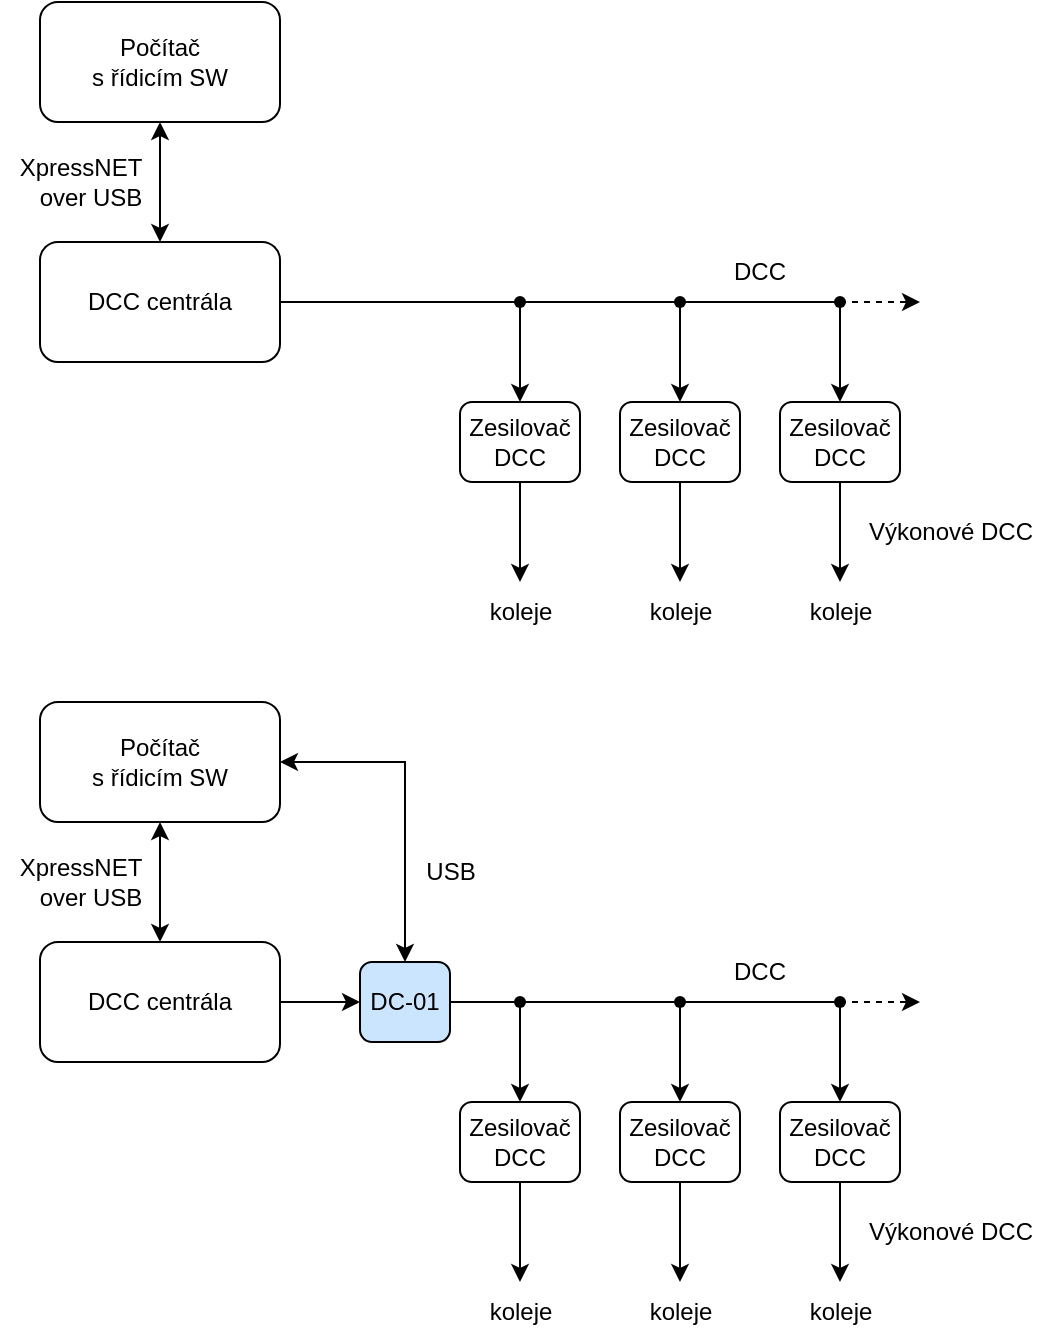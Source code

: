 <mxfile version="21.8.0" type="device">
  <diagram name="Page-1" id="sQ0c4qPULNzPp27wQfzb">
    <mxGraphModel dx="1185" dy="665" grid="1" gridSize="10" guides="1" tooltips="1" connect="1" arrows="1" fold="1" page="1" pageScale="1" pageWidth="850" pageHeight="1100" math="0" shadow="0">
      <root>
        <mxCell id="0" />
        <mxCell id="1" parent="0" />
        <mxCell id="exHqJ65GSTvgVupcXuIs-13" style="edgeStyle=orthogonalEdgeStyle;rounded=0;orthogonalLoop=1;jettySize=auto;html=1;entryX=0.5;entryY=0;entryDx=0;entryDy=0;" edge="1" parent="1" source="exHqJ65GSTvgVupcXuIs-25" target="exHqJ65GSTvgVupcXuIs-2">
          <mxGeometry relative="1" as="geometry" />
        </mxCell>
        <mxCell id="exHqJ65GSTvgVupcXuIs-1" value="DCC centrála" style="rounded=1;whiteSpace=wrap;html=1;" vertex="1" parent="1">
          <mxGeometry x="230" y="510" width="120" height="60" as="geometry" />
        </mxCell>
        <mxCell id="exHqJ65GSTvgVupcXuIs-5" style="edgeStyle=orthogonalEdgeStyle;rounded=0;orthogonalLoop=1;jettySize=auto;html=1;" edge="1" parent="1" source="exHqJ65GSTvgVupcXuIs-2">
          <mxGeometry relative="1" as="geometry">
            <mxPoint x="470" y="680" as="targetPoint" />
          </mxGeometry>
        </mxCell>
        <mxCell id="exHqJ65GSTvgVupcXuIs-2" value="&lt;div&gt;Zesilovač&lt;/div&gt;&lt;div&gt;DCC&lt;br&gt;&lt;/div&gt;" style="rounded=1;whiteSpace=wrap;html=1;" vertex="1" parent="1">
          <mxGeometry x="440" y="590" width="60" height="40" as="geometry" />
        </mxCell>
        <mxCell id="exHqJ65GSTvgVupcXuIs-6" style="edgeStyle=orthogonalEdgeStyle;rounded=0;orthogonalLoop=1;jettySize=auto;html=1;" edge="1" parent="1" source="exHqJ65GSTvgVupcXuIs-3">
          <mxGeometry relative="1" as="geometry">
            <mxPoint x="550" y="680" as="targetPoint" />
          </mxGeometry>
        </mxCell>
        <mxCell id="exHqJ65GSTvgVupcXuIs-3" value="&lt;div&gt;Zesilovač&lt;/div&gt;&lt;div&gt;DCC&lt;br&gt;&lt;/div&gt;" style="rounded=1;whiteSpace=wrap;html=1;" vertex="1" parent="1">
          <mxGeometry x="520" y="590" width="60" height="40" as="geometry" />
        </mxCell>
        <mxCell id="exHqJ65GSTvgVupcXuIs-7" style="edgeStyle=orthogonalEdgeStyle;rounded=0;orthogonalLoop=1;jettySize=auto;html=1;" edge="1" parent="1" source="exHqJ65GSTvgVupcXuIs-4">
          <mxGeometry relative="1" as="geometry">
            <mxPoint x="630" y="680" as="targetPoint" />
          </mxGeometry>
        </mxCell>
        <mxCell id="exHqJ65GSTvgVupcXuIs-4" value="&lt;div&gt;Zesilovač&lt;/div&gt;&lt;div&gt;DCC&lt;br&gt;&lt;/div&gt;" style="rounded=1;whiteSpace=wrap;html=1;" vertex="1" parent="1">
          <mxGeometry x="600" y="590" width="60" height="40" as="geometry" />
        </mxCell>
        <mxCell id="exHqJ65GSTvgVupcXuIs-9" value="koleje" style="text;html=1;align=center;verticalAlign=middle;resizable=0;points=[];autosize=1;strokeColor=none;fillColor=none;" vertex="1" parent="1">
          <mxGeometry x="445" y="680" width="50" height="30" as="geometry" />
        </mxCell>
        <mxCell id="exHqJ65GSTvgVupcXuIs-10" value="koleje" style="text;html=1;align=center;verticalAlign=middle;resizable=0;points=[];autosize=1;strokeColor=none;fillColor=none;" vertex="1" parent="1">
          <mxGeometry x="525" y="680" width="50" height="30" as="geometry" />
        </mxCell>
        <mxCell id="exHqJ65GSTvgVupcXuIs-11" value="koleje" style="text;html=1;align=center;verticalAlign=middle;resizable=0;points=[];autosize=1;strokeColor=none;fillColor=none;" vertex="1" parent="1">
          <mxGeometry x="605" y="680" width="50" height="30" as="geometry" />
        </mxCell>
        <mxCell id="exHqJ65GSTvgVupcXuIs-12" value="Výkonové DCC" style="text;html=1;align=center;verticalAlign=middle;resizable=0;points=[];autosize=1;strokeColor=none;fillColor=none;" vertex="1" parent="1">
          <mxGeometry x="630" y="640" width="110" height="30" as="geometry" />
        </mxCell>
        <mxCell id="exHqJ65GSTvgVupcXuIs-18" style="edgeStyle=orthogonalEdgeStyle;rounded=0;orthogonalLoop=1;jettySize=auto;html=1;" edge="1" parent="1" source="exHqJ65GSTvgVupcXuIs-16" target="exHqJ65GSTvgVupcXuIs-3">
          <mxGeometry relative="1" as="geometry" />
        </mxCell>
        <mxCell id="exHqJ65GSTvgVupcXuIs-16" value="" style="shape=waypoint;sketch=0;size=6;pointerEvents=1;points=[];fillColor=none;resizable=0;rotatable=0;perimeter=centerPerimeter;snapToPoint=1;" vertex="1" parent="1">
          <mxGeometry x="460" y="530" width="20" height="20" as="geometry" />
        </mxCell>
        <mxCell id="exHqJ65GSTvgVupcXuIs-20" style="edgeStyle=orthogonalEdgeStyle;rounded=0;orthogonalLoop=1;jettySize=auto;html=1;entryX=0.5;entryY=0;entryDx=0;entryDy=0;" edge="1" parent="1" source="exHqJ65GSTvgVupcXuIs-30" target="exHqJ65GSTvgVupcXuIs-4">
          <mxGeometry relative="1" as="geometry" />
        </mxCell>
        <mxCell id="exHqJ65GSTvgVupcXuIs-19" value="" style="shape=waypoint;sketch=0;size=6;pointerEvents=1;points=[];fillColor=none;resizable=0;rotatable=0;perimeter=centerPerimeter;snapToPoint=1;" vertex="1" parent="1">
          <mxGeometry x="540" y="530" width="20" height="20" as="geometry" />
        </mxCell>
        <mxCell id="exHqJ65GSTvgVupcXuIs-21" value="DCC" style="text;html=1;strokeColor=none;fillColor=none;align=center;verticalAlign=middle;whiteSpace=wrap;rounded=0;" vertex="1" parent="1">
          <mxGeometry x="560" y="510" width="60" height="30" as="geometry" />
        </mxCell>
        <mxCell id="exHqJ65GSTvgVupcXuIs-23" style="edgeStyle=orthogonalEdgeStyle;rounded=0;orthogonalLoop=1;jettySize=auto;html=1;startArrow=classic;startFill=1;" edge="1" parent="1" source="exHqJ65GSTvgVupcXuIs-22" target="exHqJ65GSTvgVupcXuIs-1">
          <mxGeometry relative="1" as="geometry" />
        </mxCell>
        <mxCell id="exHqJ65GSTvgVupcXuIs-28" style="edgeStyle=orthogonalEdgeStyle;rounded=0;orthogonalLoop=1;jettySize=auto;html=1;startArrow=classic;startFill=1;" edge="1" parent="1" source="exHqJ65GSTvgVupcXuIs-22" target="exHqJ65GSTvgVupcXuIs-25">
          <mxGeometry relative="1" as="geometry" />
        </mxCell>
        <mxCell id="exHqJ65GSTvgVupcXuIs-22" value="&lt;div&gt;Počítač&lt;/div&gt;&lt;div&gt;s řídicím SW&lt;br&gt;&lt;/div&gt;" style="rounded=1;whiteSpace=wrap;html=1;" vertex="1" parent="1">
          <mxGeometry x="230" y="390" width="120" height="60" as="geometry" />
        </mxCell>
        <mxCell id="exHqJ65GSTvgVupcXuIs-24" value="XpressNET&lt;br&gt;&lt;div align=&quot;right&quot;&gt;over USB&lt;/div&gt;" style="text;html=1;align=center;verticalAlign=middle;resizable=0;points=[];autosize=1;strokeColor=none;fillColor=none;" vertex="1" parent="1">
          <mxGeometry x="210" y="460" width="80" height="40" as="geometry" />
        </mxCell>
        <mxCell id="exHqJ65GSTvgVupcXuIs-26" value="" style="edgeStyle=orthogonalEdgeStyle;rounded=0;orthogonalLoop=1;jettySize=auto;html=1;entryX=0;entryY=0.5;entryDx=0;entryDy=0;" edge="1" parent="1" source="exHqJ65GSTvgVupcXuIs-1" target="exHqJ65GSTvgVupcXuIs-25">
          <mxGeometry relative="1" as="geometry">
            <mxPoint x="350" y="540" as="sourcePoint" />
            <mxPoint x="470" y="590" as="targetPoint" />
          </mxGeometry>
        </mxCell>
        <mxCell id="exHqJ65GSTvgVupcXuIs-25" value="DC-01" style="rounded=1;whiteSpace=wrap;html=1;fillColor=#CCE5FF;" vertex="1" parent="1">
          <mxGeometry x="390" y="520" width="45" height="40" as="geometry" />
        </mxCell>
        <mxCell id="exHqJ65GSTvgVupcXuIs-29" value="USB" style="text;html=1;align=center;verticalAlign=middle;resizable=0;points=[];autosize=1;strokeColor=none;fillColor=none;" vertex="1" parent="1">
          <mxGeometry x="410" y="460" width="50" height="30" as="geometry" />
        </mxCell>
        <mxCell id="exHqJ65GSTvgVupcXuIs-31" value="" style="edgeStyle=orthogonalEdgeStyle;rounded=0;orthogonalLoop=1;jettySize=auto;html=1;entryDx=0;entryDy=0;endArrow=none;endFill=0;" edge="1" parent="1" source="exHqJ65GSTvgVupcXuIs-19" target="exHqJ65GSTvgVupcXuIs-30">
          <mxGeometry relative="1" as="geometry">
            <mxPoint x="550" y="540" as="sourcePoint" />
            <mxPoint x="630" y="590" as="targetPoint" />
          </mxGeometry>
        </mxCell>
        <mxCell id="exHqJ65GSTvgVupcXuIs-32" style="edgeStyle=orthogonalEdgeStyle;rounded=0;orthogonalLoop=1;jettySize=auto;html=1;dashed=1;" edge="1" parent="1" source="exHqJ65GSTvgVupcXuIs-30">
          <mxGeometry relative="1" as="geometry">
            <mxPoint x="670" y="540" as="targetPoint" />
          </mxGeometry>
        </mxCell>
        <mxCell id="exHqJ65GSTvgVupcXuIs-30" value="" style="shape=waypoint;sketch=0;size=6;pointerEvents=1;points=[];fillColor=none;resizable=0;rotatable=0;perimeter=centerPerimeter;snapToPoint=1;" vertex="1" parent="1">
          <mxGeometry x="620" y="530" width="20" height="20" as="geometry" />
        </mxCell>
        <mxCell id="exHqJ65GSTvgVupcXuIs-34" style="edgeStyle=orthogonalEdgeStyle;rounded=0;orthogonalLoop=1;jettySize=auto;html=1;entryX=0.5;entryY=0;entryDx=0;entryDy=0;exitX=1;exitY=0.5;exitDx=0;exitDy=0;" edge="1" parent="1" source="exHqJ65GSTvgVupcXuIs-35" target="exHqJ65GSTvgVupcXuIs-37">
          <mxGeometry relative="1" as="geometry">
            <mxPoint x="435" y="190.029" as="sourcePoint" />
          </mxGeometry>
        </mxCell>
        <mxCell id="exHqJ65GSTvgVupcXuIs-35" value="DCC centrála" style="rounded=1;whiteSpace=wrap;html=1;" vertex="1" parent="1">
          <mxGeometry x="230" y="160" width="120" height="60" as="geometry" />
        </mxCell>
        <mxCell id="exHqJ65GSTvgVupcXuIs-36" style="edgeStyle=orthogonalEdgeStyle;rounded=0;orthogonalLoop=1;jettySize=auto;html=1;" edge="1" parent="1" source="exHqJ65GSTvgVupcXuIs-37">
          <mxGeometry relative="1" as="geometry">
            <mxPoint x="470" y="330" as="targetPoint" />
          </mxGeometry>
        </mxCell>
        <mxCell id="exHqJ65GSTvgVupcXuIs-37" value="&lt;div&gt;Zesilovač&lt;/div&gt;&lt;div&gt;DCC&lt;br&gt;&lt;/div&gt;" style="rounded=1;whiteSpace=wrap;html=1;" vertex="1" parent="1">
          <mxGeometry x="440" y="240" width="60" height="40" as="geometry" />
        </mxCell>
        <mxCell id="exHqJ65GSTvgVupcXuIs-38" style="edgeStyle=orthogonalEdgeStyle;rounded=0;orthogonalLoop=1;jettySize=auto;html=1;" edge="1" parent="1" source="exHqJ65GSTvgVupcXuIs-39">
          <mxGeometry relative="1" as="geometry">
            <mxPoint x="550" y="330" as="targetPoint" />
          </mxGeometry>
        </mxCell>
        <mxCell id="exHqJ65GSTvgVupcXuIs-39" value="&lt;div&gt;Zesilovač&lt;/div&gt;&lt;div&gt;DCC&lt;br&gt;&lt;/div&gt;" style="rounded=1;whiteSpace=wrap;html=1;" vertex="1" parent="1">
          <mxGeometry x="520" y="240" width="60" height="40" as="geometry" />
        </mxCell>
        <mxCell id="exHqJ65GSTvgVupcXuIs-40" style="edgeStyle=orthogonalEdgeStyle;rounded=0;orthogonalLoop=1;jettySize=auto;html=1;" edge="1" parent="1" source="exHqJ65GSTvgVupcXuIs-41">
          <mxGeometry relative="1" as="geometry">
            <mxPoint x="630" y="330" as="targetPoint" />
          </mxGeometry>
        </mxCell>
        <mxCell id="exHqJ65GSTvgVupcXuIs-41" value="&lt;div&gt;Zesilovač&lt;/div&gt;&lt;div&gt;DCC&lt;br&gt;&lt;/div&gt;" style="rounded=1;whiteSpace=wrap;html=1;" vertex="1" parent="1">
          <mxGeometry x="600" y="240" width="60" height="40" as="geometry" />
        </mxCell>
        <mxCell id="exHqJ65GSTvgVupcXuIs-42" value="koleje" style="text;html=1;align=center;verticalAlign=middle;resizable=0;points=[];autosize=1;strokeColor=none;fillColor=none;" vertex="1" parent="1">
          <mxGeometry x="445" y="330" width="50" height="30" as="geometry" />
        </mxCell>
        <mxCell id="exHqJ65GSTvgVupcXuIs-43" value="koleje" style="text;html=1;align=center;verticalAlign=middle;resizable=0;points=[];autosize=1;strokeColor=none;fillColor=none;" vertex="1" parent="1">
          <mxGeometry x="525" y="330" width="50" height="30" as="geometry" />
        </mxCell>
        <mxCell id="exHqJ65GSTvgVupcXuIs-44" value="koleje" style="text;html=1;align=center;verticalAlign=middle;resizable=0;points=[];autosize=1;strokeColor=none;fillColor=none;" vertex="1" parent="1">
          <mxGeometry x="605" y="330" width="50" height="30" as="geometry" />
        </mxCell>
        <mxCell id="exHqJ65GSTvgVupcXuIs-45" value="Výkonové DCC" style="text;html=1;align=center;verticalAlign=middle;resizable=0;points=[];autosize=1;strokeColor=none;fillColor=none;" vertex="1" parent="1">
          <mxGeometry x="630" y="290" width="110" height="30" as="geometry" />
        </mxCell>
        <mxCell id="exHqJ65GSTvgVupcXuIs-46" style="edgeStyle=orthogonalEdgeStyle;rounded=0;orthogonalLoop=1;jettySize=auto;html=1;" edge="1" parent="1" source="exHqJ65GSTvgVupcXuIs-47" target="exHqJ65GSTvgVupcXuIs-39">
          <mxGeometry relative="1" as="geometry" />
        </mxCell>
        <mxCell id="exHqJ65GSTvgVupcXuIs-47" value="" style="shape=waypoint;sketch=0;size=6;pointerEvents=1;points=[];fillColor=none;resizable=0;rotatable=0;perimeter=centerPerimeter;snapToPoint=1;" vertex="1" parent="1">
          <mxGeometry x="460" y="180" width="20" height="20" as="geometry" />
        </mxCell>
        <mxCell id="exHqJ65GSTvgVupcXuIs-48" style="edgeStyle=orthogonalEdgeStyle;rounded=0;orthogonalLoop=1;jettySize=auto;html=1;entryX=0.5;entryY=0;entryDx=0;entryDy=0;" edge="1" parent="1" source="exHqJ65GSTvgVupcXuIs-60" target="exHqJ65GSTvgVupcXuIs-41">
          <mxGeometry relative="1" as="geometry" />
        </mxCell>
        <mxCell id="exHqJ65GSTvgVupcXuIs-49" value="" style="shape=waypoint;sketch=0;size=6;pointerEvents=1;points=[];fillColor=none;resizable=0;rotatable=0;perimeter=centerPerimeter;snapToPoint=1;" vertex="1" parent="1">
          <mxGeometry x="540" y="180" width="20" height="20" as="geometry" />
        </mxCell>
        <mxCell id="exHqJ65GSTvgVupcXuIs-50" value="DCC" style="text;html=1;strokeColor=none;fillColor=none;align=center;verticalAlign=middle;whiteSpace=wrap;rounded=0;" vertex="1" parent="1">
          <mxGeometry x="560" y="160" width="60" height="30" as="geometry" />
        </mxCell>
        <mxCell id="exHqJ65GSTvgVupcXuIs-51" style="edgeStyle=orthogonalEdgeStyle;rounded=0;orthogonalLoop=1;jettySize=auto;html=1;startArrow=classic;startFill=1;" edge="1" parent="1" source="exHqJ65GSTvgVupcXuIs-53" target="exHqJ65GSTvgVupcXuIs-35">
          <mxGeometry relative="1" as="geometry" />
        </mxCell>
        <mxCell id="exHqJ65GSTvgVupcXuIs-53" value="&lt;div&gt;Počítač&lt;/div&gt;&lt;div&gt;s řídicím SW&lt;br&gt;&lt;/div&gt;" style="rounded=1;whiteSpace=wrap;html=1;" vertex="1" parent="1">
          <mxGeometry x="230" y="40" width="120" height="60" as="geometry" />
        </mxCell>
        <mxCell id="exHqJ65GSTvgVupcXuIs-54" value="XpressNET&lt;br&gt;&lt;div align=&quot;right&quot;&gt;over USB&lt;/div&gt;" style="text;html=1;align=center;verticalAlign=middle;resizable=0;points=[];autosize=1;strokeColor=none;fillColor=none;" vertex="1" parent="1">
          <mxGeometry x="210" y="110" width="80" height="40" as="geometry" />
        </mxCell>
        <mxCell id="exHqJ65GSTvgVupcXuIs-58" value="" style="edgeStyle=orthogonalEdgeStyle;rounded=0;orthogonalLoop=1;jettySize=auto;html=1;entryDx=0;entryDy=0;endArrow=none;endFill=0;" edge="1" parent="1" source="exHqJ65GSTvgVupcXuIs-49" target="exHqJ65GSTvgVupcXuIs-60">
          <mxGeometry relative="1" as="geometry">
            <mxPoint x="550" y="190" as="sourcePoint" />
            <mxPoint x="630" y="240" as="targetPoint" />
          </mxGeometry>
        </mxCell>
        <mxCell id="exHqJ65GSTvgVupcXuIs-59" style="edgeStyle=orthogonalEdgeStyle;rounded=0;orthogonalLoop=1;jettySize=auto;html=1;dashed=1;" edge="1" parent="1" source="exHqJ65GSTvgVupcXuIs-60">
          <mxGeometry relative="1" as="geometry">
            <mxPoint x="670" y="190" as="targetPoint" />
          </mxGeometry>
        </mxCell>
        <mxCell id="exHqJ65GSTvgVupcXuIs-60" value="" style="shape=waypoint;sketch=0;size=6;pointerEvents=1;points=[];fillColor=none;resizable=0;rotatable=0;perimeter=centerPerimeter;snapToPoint=1;" vertex="1" parent="1">
          <mxGeometry x="620" y="180" width="20" height="20" as="geometry" />
        </mxCell>
      </root>
    </mxGraphModel>
  </diagram>
</mxfile>
